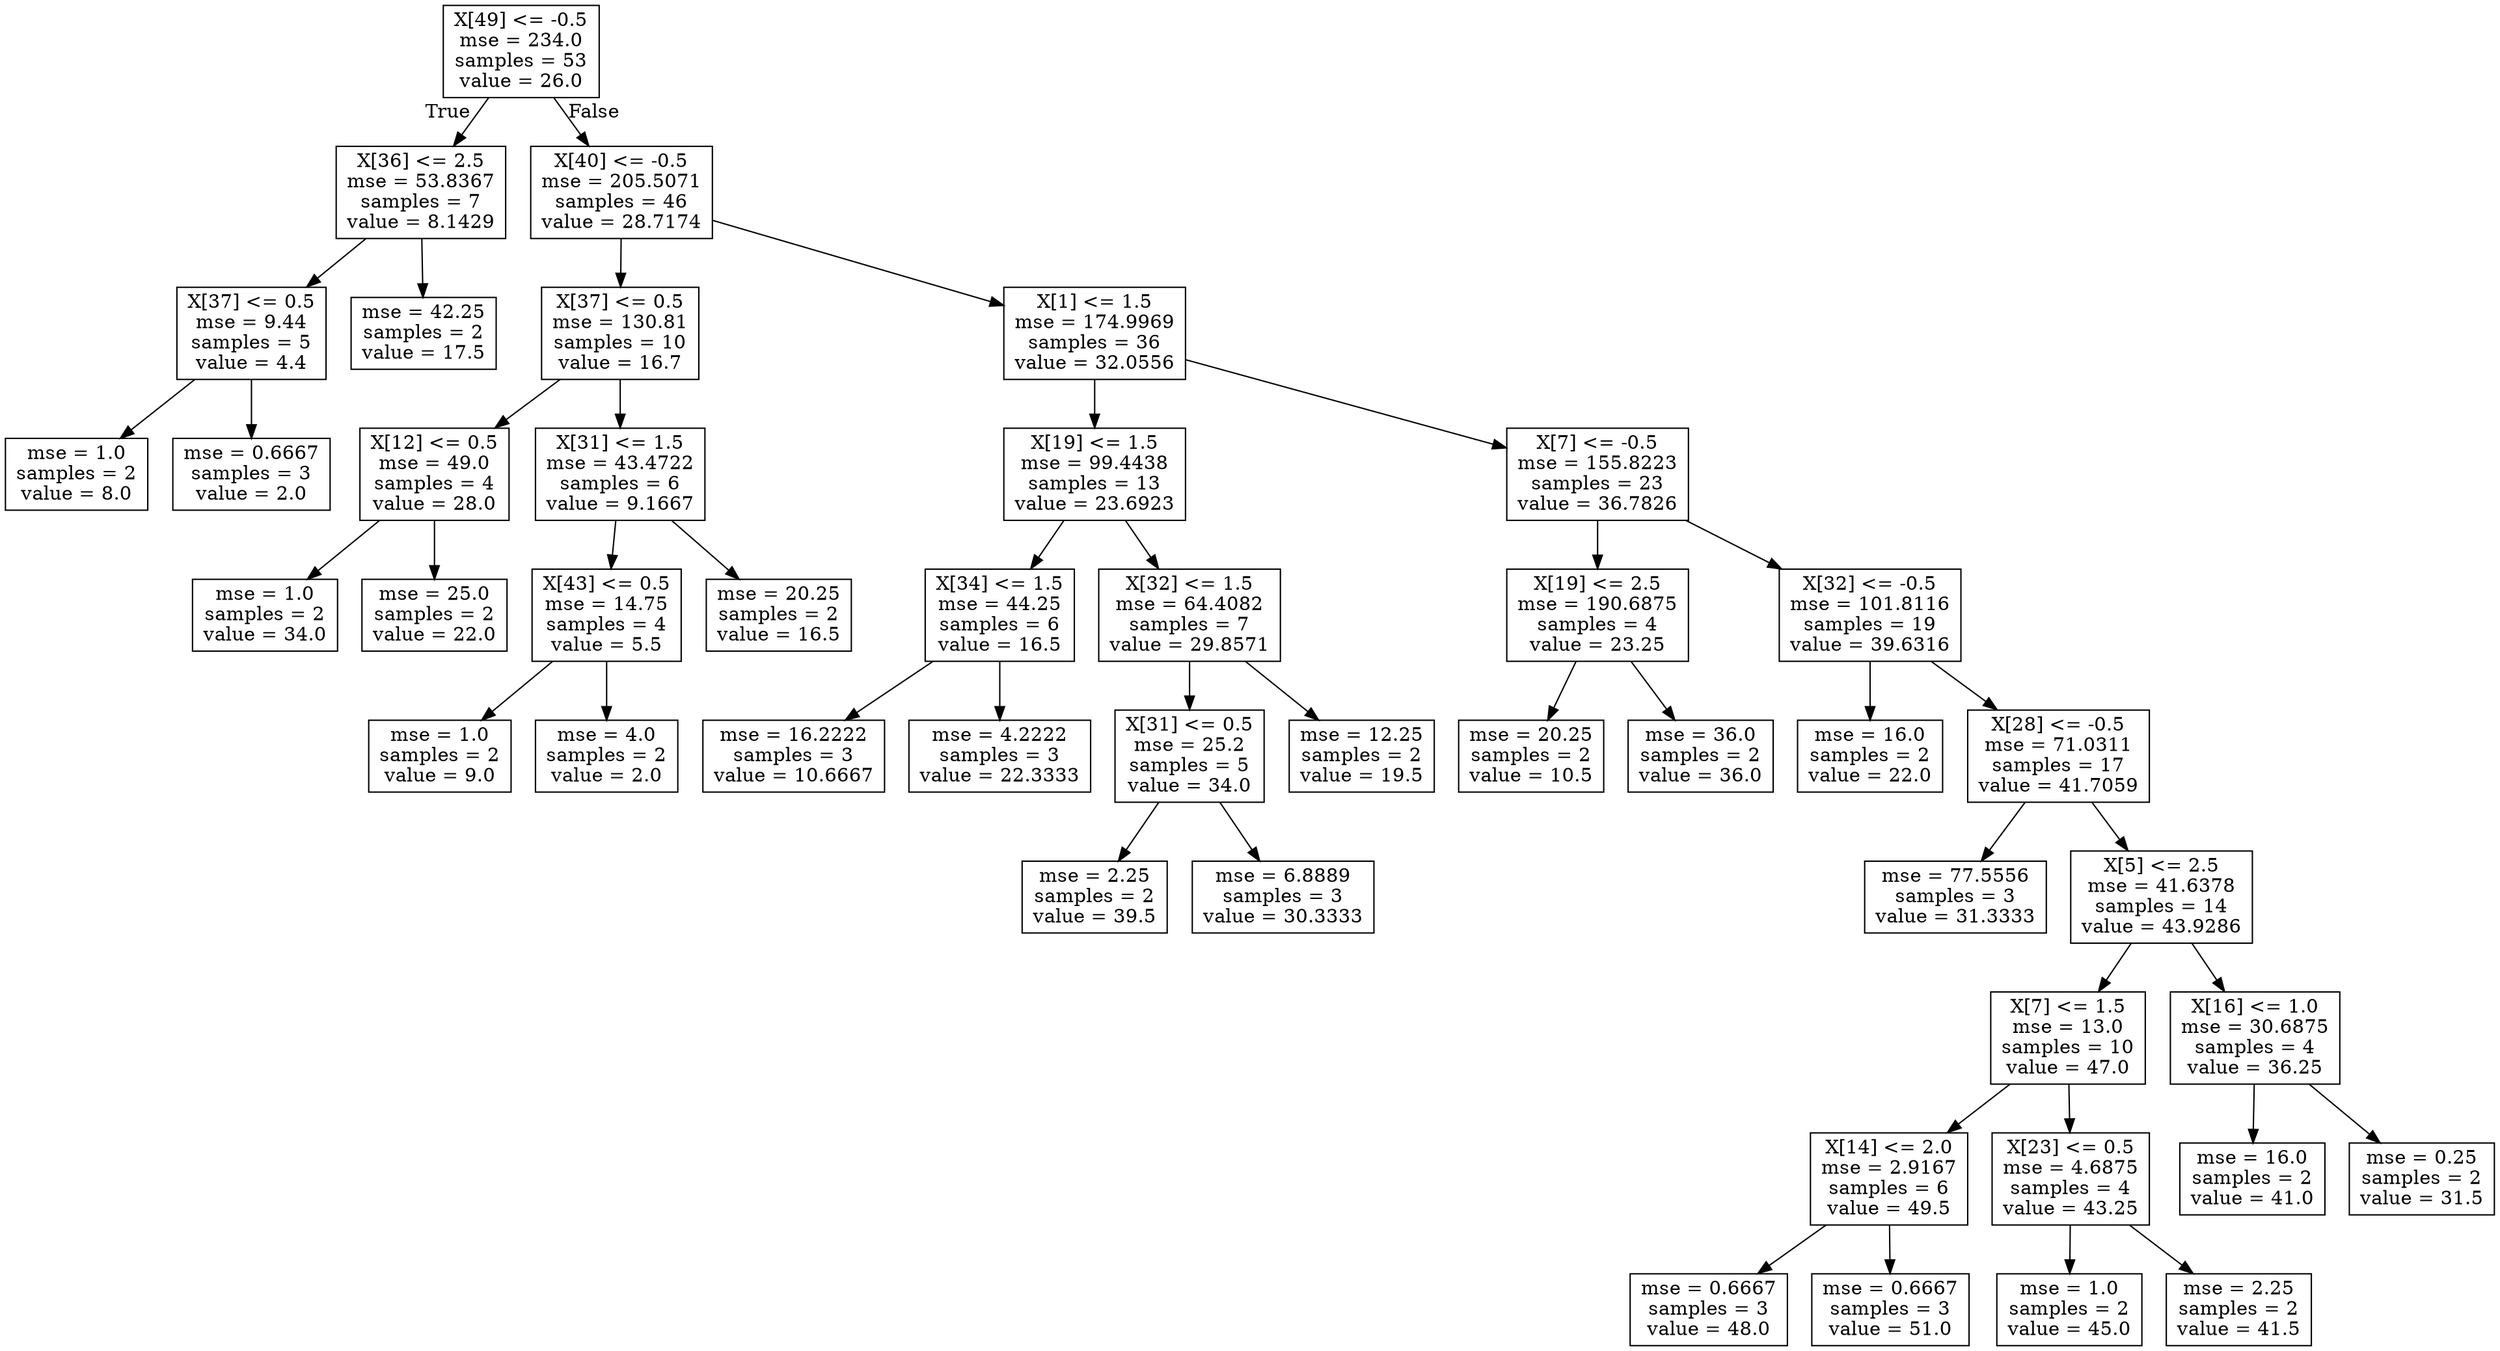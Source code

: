 digraph Tree {
node [shape=box] ;
0 [label="X[49] <= -0.5\nmse = 234.0\nsamples = 53\nvalue = 26.0"] ;
1 [label="X[36] <= 2.5\nmse = 53.8367\nsamples = 7\nvalue = 8.1429"] ;
0 -> 1 [labeldistance=2.5, labelangle=45, headlabel="True"] ;
2 [label="X[37] <= 0.5\nmse = 9.44\nsamples = 5\nvalue = 4.4"] ;
1 -> 2 ;
3 [label="mse = 1.0\nsamples = 2\nvalue = 8.0"] ;
2 -> 3 ;
4 [label="mse = 0.6667\nsamples = 3\nvalue = 2.0"] ;
2 -> 4 ;
5 [label="mse = 42.25\nsamples = 2\nvalue = 17.5"] ;
1 -> 5 ;
6 [label="X[40] <= -0.5\nmse = 205.5071\nsamples = 46\nvalue = 28.7174"] ;
0 -> 6 [labeldistance=2.5, labelangle=-45, headlabel="False"] ;
7 [label="X[37] <= 0.5\nmse = 130.81\nsamples = 10\nvalue = 16.7"] ;
6 -> 7 ;
8 [label="X[12] <= 0.5\nmse = 49.0\nsamples = 4\nvalue = 28.0"] ;
7 -> 8 ;
9 [label="mse = 1.0\nsamples = 2\nvalue = 34.0"] ;
8 -> 9 ;
10 [label="mse = 25.0\nsamples = 2\nvalue = 22.0"] ;
8 -> 10 ;
11 [label="X[31] <= 1.5\nmse = 43.4722\nsamples = 6\nvalue = 9.1667"] ;
7 -> 11 ;
12 [label="X[43] <= 0.5\nmse = 14.75\nsamples = 4\nvalue = 5.5"] ;
11 -> 12 ;
13 [label="mse = 1.0\nsamples = 2\nvalue = 9.0"] ;
12 -> 13 ;
14 [label="mse = 4.0\nsamples = 2\nvalue = 2.0"] ;
12 -> 14 ;
15 [label="mse = 20.25\nsamples = 2\nvalue = 16.5"] ;
11 -> 15 ;
16 [label="X[1] <= 1.5\nmse = 174.9969\nsamples = 36\nvalue = 32.0556"] ;
6 -> 16 ;
17 [label="X[19] <= 1.5\nmse = 99.4438\nsamples = 13\nvalue = 23.6923"] ;
16 -> 17 ;
18 [label="X[34] <= 1.5\nmse = 44.25\nsamples = 6\nvalue = 16.5"] ;
17 -> 18 ;
19 [label="mse = 16.2222\nsamples = 3\nvalue = 10.6667"] ;
18 -> 19 ;
20 [label="mse = 4.2222\nsamples = 3\nvalue = 22.3333"] ;
18 -> 20 ;
21 [label="X[32] <= 1.5\nmse = 64.4082\nsamples = 7\nvalue = 29.8571"] ;
17 -> 21 ;
22 [label="X[31] <= 0.5\nmse = 25.2\nsamples = 5\nvalue = 34.0"] ;
21 -> 22 ;
23 [label="mse = 2.25\nsamples = 2\nvalue = 39.5"] ;
22 -> 23 ;
24 [label="mse = 6.8889\nsamples = 3\nvalue = 30.3333"] ;
22 -> 24 ;
25 [label="mse = 12.25\nsamples = 2\nvalue = 19.5"] ;
21 -> 25 ;
26 [label="X[7] <= -0.5\nmse = 155.8223\nsamples = 23\nvalue = 36.7826"] ;
16 -> 26 ;
27 [label="X[19] <= 2.5\nmse = 190.6875\nsamples = 4\nvalue = 23.25"] ;
26 -> 27 ;
28 [label="mse = 20.25\nsamples = 2\nvalue = 10.5"] ;
27 -> 28 ;
29 [label="mse = 36.0\nsamples = 2\nvalue = 36.0"] ;
27 -> 29 ;
30 [label="X[32] <= -0.5\nmse = 101.8116\nsamples = 19\nvalue = 39.6316"] ;
26 -> 30 ;
31 [label="mse = 16.0\nsamples = 2\nvalue = 22.0"] ;
30 -> 31 ;
32 [label="X[28] <= -0.5\nmse = 71.0311\nsamples = 17\nvalue = 41.7059"] ;
30 -> 32 ;
33 [label="mse = 77.5556\nsamples = 3\nvalue = 31.3333"] ;
32 -> 33 ;
34 [label="X[5] <= 2.5\nmse = 41.6378\nsamples = 14\nvalue = 43.9286"] ;
32 -> 34 ;
35 [label="X[7] <= 1.5\nmse = 13.0\nsamples = 10\nvalue = 47.0"] ;
34 -> 35 ;
36 [label="X[14] <= 2.0\nmse = 2.9167\nsamples = 6\nvalue = 49.5"] ;
35 -> 36 ;
37 [label="mse = 0.6667\nsamples = 3\nvalue = 48.0"] ;
36 -> 37 ;
38 [label="mse = 0.6667\nsamples = 3\nvalue = 51.0"] ;
36 -> 38 ;
39 [label="X[23] <= 0.5\nmse = 4.6875\nsamples = 4\nvalue = 43.25"] ;
35 -> 39 ;
40 [label="mse = 1.0\nsamples = 2\nvalue = 45.0"] ;
39 -> 40 ;
41 [label="mse = 2.25\nsamples = 2\nvalue = 41.5"] ;
39 -> 41 ;
42 [label="X[16] <= 1.0\nmse = 30.6875\nsamples = 4\nvalue = 36.25"] ;
34 -> 42 ;
43 [label="mse = 16.0\nsamples = 2\nvalue = 41.0"] ;
42 -> 43 ;
44 [label="mse = 0.25\nsamples = 2\nvalue = 31.5"] ;
42 -> 44 ;
}